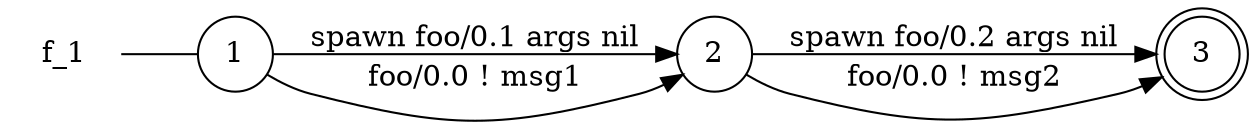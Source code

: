 digraph f_1 {
	rankdir="LR";
	n_0 [label="f_1", shape="plaintext"];
	n_1 [id="1", shape=circle, label="1"];
	n_0 -> n_1 [arrowhead=none];
	n_2 [id="3", shape=circle, label="2"];
	n_3 [id="2", shape=doublecircle, label="3"];

	n_2 -> n_3 [id="[$e|7]", label="spawn foo/0.2 args nil"];
	n_1 -> n_2 [id="[$e|8]", label="spawn foo/0.1 args nil"];
	n_1 -> n_2 [id="[$e|0]", label="foo/0.0 ! msg1"];
	n_2 -> n_3 [id="[$e|1]", label="foo/0.0 ! msg2"];
}
